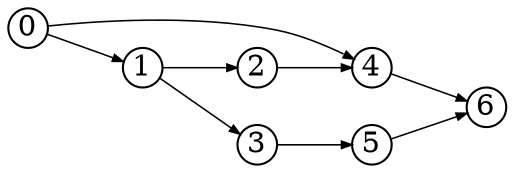digraph{
  rankdir=LR
  node [shape=circle,fixedsize=true,width=.26]
  edge [penwidth=0.75,arrowsize=0.5]
  6 -> {}
  5 -> {6}
  4 -> {6}
  3 -> {5}
  2 -> {4}
  1 -> {2 3}
  0 -> {1 4}
}
